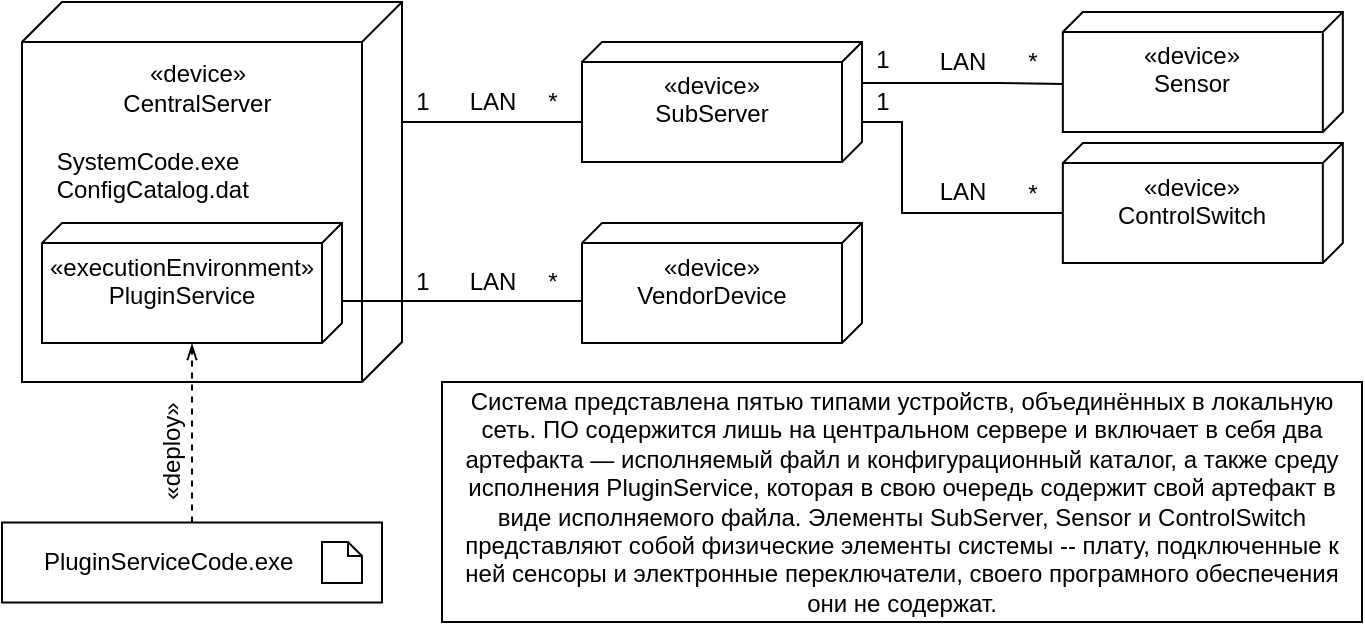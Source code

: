 <mxfile version="22.0.8" type="github">
  <diagram name="Страница — 1" id="PwmKHHaf_U7UQAFED_Nw">
    <mxGraphModel dx="884" dy="384" grid="1" gridSize="10" guides="1" tooltips="1" connect="1" arrows="1" fold="1" page="1" pageScale="1" pageWidth="827" pageHeight="1169" math="0" shadow="0">
      <root>
        <mxCell id="0" />
        <mxCell id="1" parent="0" />
        <mxCell id="Imng76tVTM7-OfBX1pzr-1" value="&lt;br&gt;&lt;span style=&quot;white-space: pre;&quot;&gt;&#x9;&lt;/span&gt;&lt;span style=&quot;white-space: pre;&quot;&gt;&#x9;&lt;/span&gt;&amp;nbsp; «device»&lt;br&gt;&lt;span style=&quot;white-space: pre;&quot;&gt;&#x9;&lt;/span&gt;&amp;nbsp; &amp;nbsp; &amp;nbsp; CentralServer&lt;br&gt;&lt;br&gt;&lt;div style=&quot;&quot;&gt;&lt;span style=&quot;background-color: initial;&quot;&gt;&amp;nbsp; &amp;nbsp; SystemСode.exe&lt;/span&gt;&lt;/div&gt;&lt;div style=&quot;&quot;&gt;&lt;span style=&quot;background-color: initial;&quot;&gt;&amp;nbsp; &amp;nbsp; ConfigCatalog.dat&lt;/span&gt;&lt;/div&gt;" style="verticalAlign=top;align=left;spacingTop=8;spacingLeft=2;spacingRight=12;shape=cube;size=20;direction=south;fontStyle=0;html=1;whiteSpace=wrap;" parent="1" vertex="1">
          <mxGeometry x="110" y="60" width="190" height="190" as="geometry" />
        </mxCell>
        <mxCell id="Imng76tVTM7-OfBX1pzr-4" value="" style="edgeStyle=orthogonalEdgeStyle;rounded=0;orthogonalLoop=1;jettySize=auto;html=1;endArrow=none;endFill=0;" parent="1" edge="1">
          <mxGeometry relative="1" as="geometry">
            <mxPoint x="300" y="120" as="sourcePoint" />
            <mxPoint x="390" y="120" as="targetPoint" />
            <Array as="points">
              <mxPoint x="350" y="120" />
              <mxPoint x="350" y="120" />
            </Array>
          </mxGeometry>
        </mxCell>
        <mxCell id="Imng76tVTM7-OfBX1pzr-2" value="«executionEnvironment»&lt;br&gt;&lt;div style=&quot;text-align: center;&quot;&gt;&lt;span style=&quot;background-color: initial;&quot;&gt;PluginService&lt;/span&gt;&lt;/div&gt;" style="verticalAlign=top;align=left;spacingTop=8;spacingLeft=2;spacingRight=12;shape=cube;size=10;direction=south;fontStyle=0;html=1;whiteSpace=wrap;" parent="1" vertex="1">
          <mxGeometry x="120" y="170.52" width="150" height="60" as="geometry" />
        </mxCell>
        <mxCell id="Imng76tVTM7-OfBX1pzr-3" value="«device»&lt;br&gt;VendorDevice" style="verticalAlign=top;align=center;spacingTop=8;spacingLeft=2;spacingRight=12;shape=cube;size=10;direction=south;fontStyle=0;html=1;whiteSpace=wrap;" parent="1" vertex="1">
          <mxGeometry x="390" y="170.52" width="140" height="60" as="geometry" />
        </mxCell>
        <mxCell id="Imng76tVTM7-OfBX1pzr-18" value="" style="edgeStyle=orthogonalEdgeStyle;rounded=0;orthogonalLoop=1;jettySize=auto;html=1;endArrow=none;endFill=0;entryX=0;entryY=0;entryDx=35;entryDy=140;entryPerimeter=0;" parent="1" source="Imng76tVTM7-OfBX1pzr-5" target="Imng76tVTM7-OfBX1pzr-16" edge="1">
          <mxGeometry relative="1" as="geometry">
            <Array as="points">
              <mxPoint x="550" y="120" />
              <mxPoint x="550" y="166" />
            </Array>
          </mxGeometry>
        </mxCell>
        <mxCell id="Imng76tVTM7-OfBX1pzr-19" value="" style="edgeStyle=orthogonalEdgeStyle;rounded=0;orthogonalLoop=1;jettySize=auto;html=1;endArrow=none;endFill=0;entryX=0.702;entryY=0.996;entryDx=0;entryDy=0;entryPerimeter=0;" parent="1" target="Imng76tVTM7-OfBX1pzr-15" edge="1">
          <mxGeometry relative="1" as="geometry">
            <mxPoint x="529.58" y="100.48" as="sourcePoint" />
            <mxPoint x="599" y="59" as="targetPoint" />
            <Array as="points">
              <mxPoint x="598" y="101" />
              <mxPoint x="631" y="101" />
            </Array>
          </mxGeometry>
        </mxCell>
        <mxCell id="Imng76tVTM7-OfBX1pzr-5" value="«device»&lt;br&gt;&lt;div style=&quot;&quot;&gt;&lt;span style=&quot;background-color: initial;&quot;&gt;SubServer&lt;/span&gt;&lt;/div&gt;" style="verticalAlign=top;align=center;spacingTop=8;spacingLeft=2;spacingRight=12;shape=cube;size=10;direction=south;fontStyle=0;html=1;whiteSpace=wrap;" parent="1" vertex="1">
          <mxGeometry x="390" y="80" width="140" height="60" as="geometry" />
        </mxCell>
        <mxCell id="Imng76tVTM7-OfBX1pzr-11" value="&lt;div style=&quot;&quot;&gt;&lt;span style=&quot;background-color: initial;&quot;&gt;&amp;nbsp;&lt;/span&gt;&lt;span style=&quot;background-color: initial;&quot;&gt;PluginServiceCode.exe&amp;nbsp; &amp;nbsp; &amp;nbsp; &amp;nbsp;&amp;nbsp;&lt;/span&gt;&lt;/div&gt;" style="html=1;whiteSpace=wrap;align=center;" parent="1" vertex="1">
          <mxGeometry x="100" y="320.26" width="190" height="40" as="geometry" />
        </mxCell>
        <mxCell id="Imng76tVTM7-OfBX1pzr-12" value="" style="shape=note;size=7;whiteSpace=wrap;html=1;verticalAlign=bottom;labelPosition=center;verticalLabelPosition=top;align=center;" parent="1" vertex="1">
          <mxGeometry x="260" y="330" width="20" height="20.52" as="geometry" />
        </mxCell>
        <mxCell id="Imng76tVTM7-OfBX1pzr-13" style="edgeStyle=orthogonalEdgeStyle;rounded=0;orthogonalLoop=1;jettySize=auto;html=1;dashed=1;endArrow=openThin;endFill=0;exitX=0.5;exitY=0;exitDx=0;exitDy=0;" parent="1" source="Imng76tVTM7-OfBX1pzr-11" edge="1">
          <mxGeometry relative="1" as="geometry">
            <mxPoint x="194.58" y="320.52" as="sourcePoint" />
            <mxPoint x="195" y="231" as="targetPoint" />
            <Array as="points" />
          </mxGeometry>
        </mxCell>
        <mxCell id="Imng76tVTM7-OfBX1pzr-14" value="«deploy»" style="text;html=1;align=center;verticalAlign=middle;resizable=0;points=[];autosize=1;strokeColor=none;fillColor=none;rotation=270;" parent="1" vertex="1">
          <mxGeometry x="150" y="270" width="70" height="30" as="geometry" />
        </mxCell>
        <mxCell id="Imng76tVTM7-OfBX1pzr-15" value="«device»&lt;br&gt;&lt;div style=&quot;&quot;&gt;Sensor&lt;br&gt;&lt;/div&gt;" style="verticalAlign=top;align=center;spacingTop=8;spacingLeft=2;spacingRight=12;shape=cube;size=10;direction=south;fontStyle=0;html=1;whiteSpace=wrap;" parent="1" vertex="1">
          <mxGeometry x="630.42" y="65" width="140" height="60" as="geometry" />
        </mxCell>
        <mxCell id="Imng76tVTM7-OfBX1pzr-16" value="«device»&lt;br&gt;&lt;div style=&quot;&quot;&gt;ControlSwitch&lt;br&gt;&lt;/div&gt;" style="verticalAlign=top;align=center;spacingTop=8;spacingLeft=2;spacingRight=12;shape=cube;size=10;direction=south;fontStyle=0;html=1;whiteSpace=wrap;" parent="1" vertex="1">
          <mxGeometry x="630.42" y="130.52" width="140" height="60" as="geometry" />
        </mxCell>
        <mxCell id="Imng76tVTM7-OfBX1pzr-21" value="1" style="text;html=1;align=center;verticalAlign=middle;resizable=0;points=[];autosize=1;strokeColor=none;fillColor=none;" parent="1" vertex="1">
          <mxGeometry x="524.58" y="74.48" width="30" height="30" as="geometry" />
        </mxCell>
        <mxCell id="Imng76tVTM7-OfBX1pzr-22" value="1" style="text;html=1;align=center;verticalAlign=middle;resizable=0;points=[];autosize=1;strokeColor=none;fillColor=none;" parent="1" vertex="1">
          <mxGeometry x="524.58" y="95" width="30" height="30" as="geometry" />
        </mxCell>
        <mxCell id="Imng76tVTM7-OfBX1pzr-23" value="*" style="text;html=1;align=center;verticalAlign=middle;resizable=0;points=[];autosize=1;strokeColor=none;fillColor=none;" parent="1" vertex="1">
          <mxGeometry x="600.42" y="75" width="30" height="30" as="geometry" />
        </mxCell>
        <mxCell id="Imng76tVTM7-OfBX1pzr-24" value="*" style="text;html=1;align=center;verticalAlign=middle;resizable=0;points=[];autosize=1;strokeColor=none;fillColor=none;" parent="1" vertex="1">
          <mxGeometry x="600.42" y="140.52" width="30" height="30" as="geometry" />
        </mxCell>
        <mxCell id="Imng76tVTM7-OfBX1pzr-26" value="1" style="text;html=1;align=center;verticalAlign=middle;resizable=0;points=[];autosize=1;strokeColor=none;fillColor=none;" parent="1" vertex="1">
          <mxGeometry x="295" y="95" width="30" height="30" as="geometry" />
        </mxCell>
        <mxCell id="Imng76tVTM7-OfBX1pzr-27" value="*" style="text;html=1;align=center;verticalAlign=middle;resizable=0;points=[];autosize=1;strokeColor=none;fillColor=none;" parent="1" vertex="1">
          <mxGeometry x="360" y="95" width="30" height="30" as="geometry" />
        </mxCell>
        <mxCell id="Imng76tVTM7-OfBX1pzr-32" value="LAN" style="text;html=1;align=center;verticalAlign=middle;resizable=0;points=[];autosize=1;strokeColor=none;fillColor=none;" parent="1" vertex="1">
          <mxGeometry x="320" y="95" width="50" height="30" as="geometry" />
        </mxCell>
        <mxCell id="Imng76tVTM7-OfBX1pzr-33" value="" style="edgeStyle=orthogonalEdgeStyle;rounded=0;orthogonalLoop=1;jettySize=auto;html=1;endArrow=none;endFill=0;" parent="1" edge="1">
          <mxGeometry relative="1" as="geometry">
            <mxPoint x="270" y="209.5" as="sourcePoint" />
            <mxPoint x="390" y="209.5" as="targetPoint" />
            <Array as="points">
              <mxPoint x="350" y="209.5" />
              <mxPoint x="350" y="209.5" />
            </Array>
          </mxGeometry>
        </mxCell>
        <mxCell id="Imng76tVTM7-OfBX1pzr-34" value="1" style="text;html=1;align=center;verticalAlign=middle;resizable=0;points=[];autosize=1;strokeColor=none;fillColor=none;" parent="1" vertex="1">
          <mxGeometry x="295" y="185" width="30" height="30" as="geometry" />
        </mxCell>
        <mxCell id="Imng76tVTM7-OfBX1pzr-35" value="*" style="text;html=1;align=center;verticalAlign=middle;resizable=0;points=[];autosize=1;strokeColor=none;fillColor=none;" parent="1" vertex="1">
          <mxGeometry x="360" y="185" width="30" height="30" as="geometry" />
        </mxCell>
        <mxCell id="Imng76tVTM7-OfBX1pzr-41" value="LAN" style="text;html=1;align=center;verticalAlign=middle;resizable=0;points=[];autosize=1;strokeColor=none;fillColor=none;" parent="1" vertex="1">
          <mxGeometry x="320" y="185" width="50" height="30" as="geometry" />
        </mxCell>
        <mxCell id="Imng76tVTM7-OfBX1pzr-43" value="LAN" style="text;html=1;align=center;verticalAlign=middle;resizable=0;points=[];autosize=1;strokeColor=none;fillColor=none;" parent="1" vertex="1">
          <mxGeometry x="554.58" y="75" width="50" height="30" as="geometry" />
        </mxCell>
        <mxCell id="Imng76tVTM7-OfBX1pzr-44" value="LAN" style="text;html=1;align=center;verticalAlign=middle;resizable=0;points=[];autosize=1;strokeColor=none;fillColor=none;" parent="1" vertex="1">
          <mxGeometry x="554.58" y="140" width="50" height="30" as="geometry" />
        </mxCell>
        <mxCell id="Imng76tVTM7-OfBX1pzr-45" value="Система представлена пятью типами устройств, объединённых в локальную сеть. ПО содержится лишь на центральном сервере и включает в себя два артефакта&amp;nbsp;—&amp;nbsp;исполняемый файл и конфигурационный каталог, а также среду исполнения PluginService, которая в свою очередь содержит свой артефакт в виде исполняемого файла. Элементы SubServer, Sensor и ControlSwitch представляют собой физические элементы системы -- плату, подключенные к ней&amp;nbsp;сенсоры и электронные переключатели, своего програмного обеспечения они не содержат." style="whiteSpace=wrap;html=1;" parent="1" vertex="1">
          <mxGeometry x="320" y="250" width="460" height="120" as="geometry" />
        </mxCell>
      </root>
    </mxGraphModel>
  </diagram>
</mxfile>
